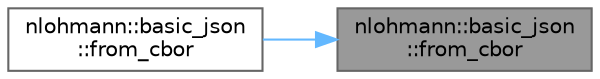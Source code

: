 digraph "nlohmann::basic_json::from_cbor"
{
 // LATEX_PDF_SIZE
  bgcolor="transparent";
  edge [fontname=Helvetica,fontsize=10,labelfontname=Helvetica,labelfontsize=10];
  node [fontname=Helvetica,fontsize=10,shape=box,height=0.2,width=0.4];
  rankdir="RL";
  Node1 [label="nlohmann::basic_json\l::from_cbor",height=0.2,width=0.4,color="gray40", fillcolor="grey60", style="filled", fontcolor="black",tooltip="create a JSON value from an input in CBOR format"];
  Node1 -> Node2 [dir="back",color="steelblue1",style="solid"];
  Node2 [label="nlohmann::basic_json\l::from_cbor",height=0.2,width=0.4,color="grey40", fillcolor="white", style="filled",URL="$a01659.html#a188755c8cda27e2afb03c016c14125d8",tooltip=" "];
}
